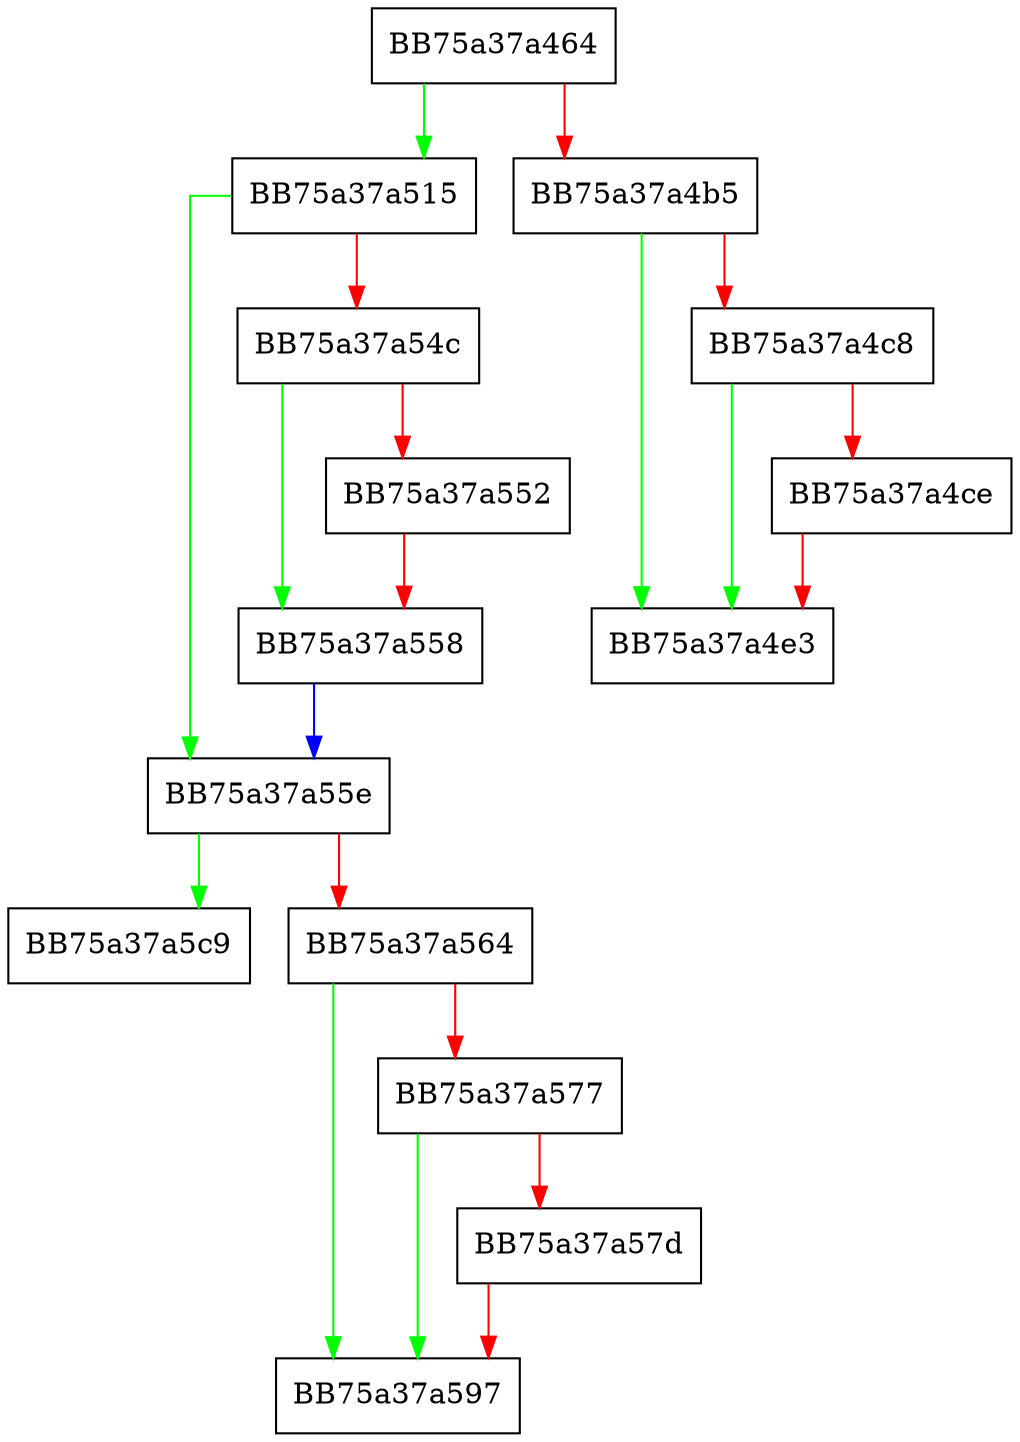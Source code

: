 digraph CreateOfflineStorage {
  node [shape="box"];
  graph [splines=ortho];
  BB75a37a464 -> BB75a37a515 [color="green"];
  BB75a37a464 -> BB75a37a4b5 [color="red"];
  BB75a37a4b5 -> BB75a37a4e3 [color="green"];
  BB75a37a4b5 -> BB75a37a4c8 [color="red"];
  BB75a37a4c8 -> BB75a37a4e3 [color="green"];
  BB75a37a4c8 -> BB75a37a4ce [color="red"];
  BB75a37a4ce -> BB75a37a4e3 [color="red"];
  BB75a37a515 -> BB75a37a55e [color="green"];
  BB75a37a515 -> BB75a37a54c [color="red"];
  BB75a37a54c -> BB75a37a558 [color="green"];
  BB75a37a54c -> BB75a37a552 [color="red"];
  BB75a37a552 -> BB75a37a558 [color="red"];
  BB75a37a558 -> BB75a37a55e [color="blue"];
  BB75a37a55e -> BB75a37a5c9 [color="green"];
  BB75a37a55e -> BB75a37a564 [color="red"];
  BB75a37a564 -> BB75a37a597 [color="green"];
  BB75a37a564 -> BB75a37a577 [color="red"];
  BB75a37a577 -> BB75a37a597 [color="green"];
  BB75a37a577 -> BB75a37a57d [color="red"];
  BB75a37a57d -> BB75a37a597 [color="red"];
}